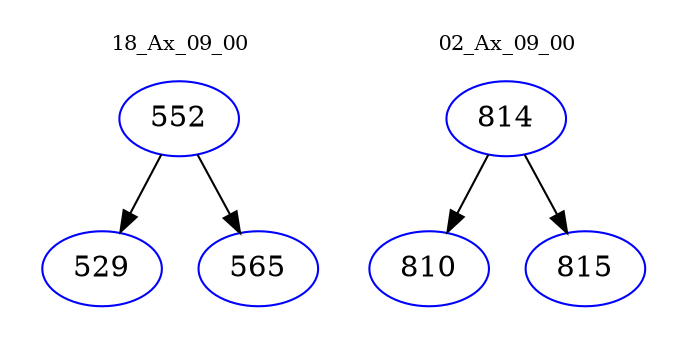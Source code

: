 digraph{
subgraph cluster_0 {
color = white
label = "18_Ax_09_00";
fontsize=10;
T0_552 [label="552", color="blue"]
T0_552 -> T0_529 [color="black"]
T0_529 [label="529", color="blue"]
T0_552 -> T0_565 [color="black"]
T0_565 [label="565", color="blue"]
}
subgraph cluster_1 {
color = white
label = "02_Ax_09_00";
fontsize=10;
T1_814 [label="814", color="blue"]
T1_814 -> T1_810 [color="black"]
T1_810 [label="810", color="blue"]
T1_814 -> T1_815 [color="black"]
T1_815 [label="815", color="blue"]
}
}
